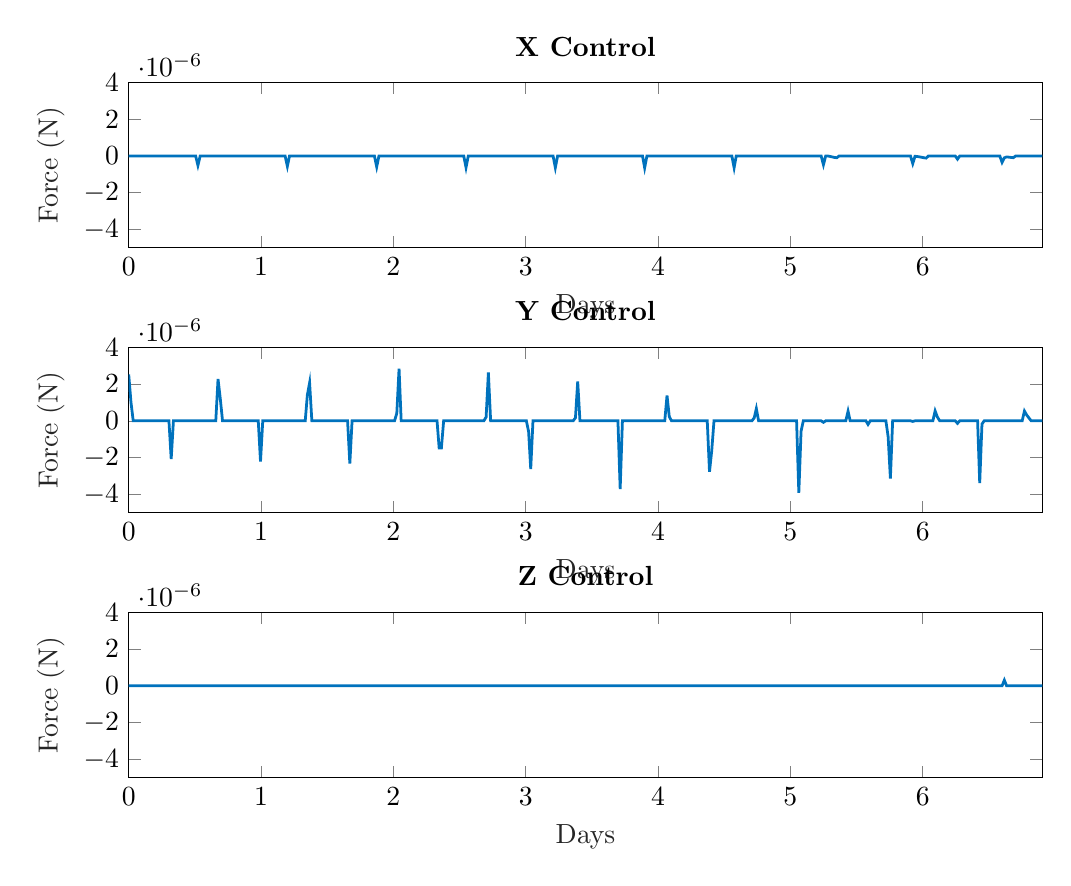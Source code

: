 % This file was created by matlab2tikz.
%
%The latest updates can be retrieved from
%  http://www.mathworks.com/matlabcentral/fileexchange/22022-matlab2tikz-matlab2tikz
%where you can also make suggestions and rate matlab2tikz.
%
\definecolor{mycolor1}{rgb}{0.0,0.447,0.741}%
%
\begin{tikzpicture}

\begin{axis}[%
width=4.568in,
height=0.827in,
at={(0.766in,3.215in)},
scale only axis,
xmin=0,
xmax=6.904,
xlabel style={font=\color{white!15!black}},
xlabel={Days},
ymin=-5e-06,
ymax=4e-06,
ylabel style={font=\color{white!15!black}},
ylabel={Force (N)},
axis background/.style={fill=white},
title style={font=\bfseries},
title={X Control}
]
\addplot [color=mycolor1, line width=1.0pt, forget plot]
  table[row sep=crcr]{%
0	4.1e-19\\
0.017	7.113e-19\\
0.034	9.578e-19\\
0.051	1.188e-18\\
0.068	1.435e-18\\
0.084	1.589e-18\\
0.101	1.691e-18\\
0.118	1.777e-18\\
0.135	1.856e-18\\
0.152	1.954e-18\\
0.169	2.085e-18\\
0.186	2.309e-18\\
0.203	2.442e-18\\
0.219	2.164e-18\\
0.236	1.985e-18\\
0.253	1.83e-18\\
0.27	1.669e-18\\
0.287	1.467e-18\\
0.304	1.252e-18\\
0.321	1.025e-18\\
0.338	7.858e-19\\
0.354	5.726e-19\\
0.371	3.551e-19\\
0.388	1.352e-19\\
0.405	-5.298e-20\\
0.422	-2.169e-19\\
0.439	-3.839e-19\\
0.456	-5.183e-19\\
0.473	-6.094e-19\\
0.49	-6.637e-19\\
0.506	-6.892e-19\\
0.523	-5.123e-07\\
0.54	-2.218e-16\\
0.557	-9.782e-17\\
0.574	-5.811e-17\\
0.591	-3.742e-17\\
0.608	-2.392e-17\\
0.625	-1.381e-17\\
0.641	-5.5e-18\\
0.658	1.797e-18\\
0.675	8.516e-18\\
0.692	1.482e-17\\
0.709	2.077e-17\\
0.726	2.623e-17\\
0.743	3.097e-17\\
0.76	3.475e-17\\
0.777	3.746e-17\\
0.793	3.931e-17\\
0.81	4.088e-17\\
0.827	4.308e-17\\
0.844	4.704e-17\\
0.861	3.742e-18\\
0.878	4.167e-18\\
0.895	3.899e-18\\
0.912	3.64e-18\\
0.928	3.378e-18\\
0.945	3.12e-18\\
0.962	2.806e-18\\
0.979	2.389e-18\\
0.996	1.949e-18\\
1.013	1.521e-18\\
1.03	1.093e-18\\
1.047	6.757e-19\\
1.063	2.985e-19\\
1.08	-1.201e-19\\
1.097	-3.982e-19\\
1.114	-6.579e-19\\
1.131	-9.655e-19\\
1.148	-1.173e-18\\
1.165	-1.303e-18\\
1.182	-1.304e-18\\
1.199	-5.59e-07\\
1.215	-8.958e-17\\
1.232	-3.662e-17\\
1.249	-2.155e-17\\
1.266	-1.404e-17\\
1.283	-9.169e-18\\
1.3	-5.525e-18\\
1.317	-2.536e-18\\
1.334	4.308e-20\\
1.35	2.386e-18\\
1.367	4.557e-18\\
1.384	6.52e-18\\
1.401	8.287e-18\\
1.418	9.823e-18\\
1.435	1.106e-17\\
1.452	1.199e-17\\
1.469	1.27e-17\\
1.485	1.342e-17\\
1.502	1.436e-17\\
1.519	1.593e-17\\
1.536	1.397e-18\\
1.553	1.269e-18\\
1.57	1.196e-18\\
1.587	1.15e-18\\
1.604	1.085e-18\\
1.621	9.597e-19\\
1.637	8.366e-19\\
1.654	7.223e-19\\
1.671	5.945e-19\\
1.688	4.714e-19\\
1.705	3.158e-19\\
1.722	1.772e-19\\
1.739	9.494e-20\\
1.756	-3.055e-20\\
1.772	-1.513e-19\\
1.789	-2.304e-19\\
1.806	-2.784e-19\\
1.823	-3.479e-19\\
1.84	-4.01e-19\\
1.857	-4.22e-19\\
1.874	-5.907e-07\\
1.891	-4.039e-16\\
1.907	-1.749e-16\\
1.924	-1.032e-16\\
1.941	-6.648e-17\\
1.958	-4.281e-17\\
1.975	-2.51e-17\\
1.992	-1.053e-17\\
2.009	2.349e-18\\
2.026	1.42e-17\\
2.043	2.548e-17\\
2.059	3.624e-17\\
2.076	4.613e-17\\
2.093	5.498e-17\\
2.11	6.223e-17\\
2.127	6.782e-17\\
2.144	7.219e-17\\
2.161	7.638e-17\\
2.178	8.227e-17\\
2.194	9.241e-17\\
2.211	4.358e-18\\
2.228	4.098e-18\\
2.245	4.0e-18\\
2.262	3.883e-18\\
2.279	3.765e-18\\
2.296	3.544e-18\\
2.313	3.229e-18\\
2.33	2.808e-18\\
2.346	2.358e-18\\
2.363	1.878e-18\\
2.38	1.41e-18\\
2.397	9.276e-19\\
2.414	4.704e-19\\
2.431	3.69e-20\\
2.448	-3.576e-19\\
2.465	-7.433e-19\\
2.481	-1.069e-18\\
2.498	-1.342e-18\\
2.515	-1.517e-18\\
2.532	-1.594e-18\\
2.549	-6.267e-07\\
2.566	-1.57e-17\\
2.583	-6.682e-18\\
2.6	-3.986e-18\\
2.616	-2.637e-18\\
2.633	-1.748e-18\\
2.65	-1.057e-18\\
2.667	-5.095e-19\\
2.684	-1.132e-20\\
2.701	4.173e-19\\
2.718	8.421e-19\\
2.735	1.221e-18\\
2.752	1.531e-18\\
2.768	1.807e-18\\
2.785	2.039e-18\\
2.802	2.21e-18\\
2.819	2.372e-18\\
2.836	2.546e-18\\
2.853	2.765e-18\\
2.87	3.207e-18\\
2.887	1.709e-18\\
2.903	1.431e-18\\
2.92	1.402e-18\\
2.937	1.318e-18\\
2.954	1.136e-18\\
2.971	1.048e-18\\
2.988	9.541e-19\\
3.005	8.281e-19\\
3.022	6.945e-19\\
3.038	5.888e-19\\
3.055	3.736e-19\\
3.072	3.029e-19\\
3.089	1.619e-19\\
3.106	3.211e-20\\
3.123	-2.602e-20\\
3.14	-1.1e-19\\
3.157	-2.939e-19\\
3.174	-3.328e-19\\
3.19	-3.813e-19\\
3.207	-4.617e-19\\
3.224	-6.342e-07\\
3.241	-1.373e-17\\
3.258	-6.637e-18\\
3.275	-3.907e-18\\
3.292	-2.57e-18\\
3.309	-1.574e-18\\
3.325	-9.292e-19\\
3.342	-6.115e-19\\
3.359	2.021e-19\\
3.376	6.598e-19\\
3.393	9.824e-19\\
3.41	1.445e-18\\
3.427	1.944e-18\\
3.444	2.231e-18\\
3.46	2.698e-18\\
3.477	2.905e-18\\
3.494	3.196e-18\\
3.511	3.582e-18\\
3.528	4.121e-18\\
3.545	5.073e-18\\
3.562	6.915e-17\\
3.579	6.177e-17\\
3.596	5.84e-17\\
3.612	5.616e-17\\
3.629	5.417e-17\\
3.646	5.151e-17\\
3.663	4.737e-17\\
3.68	4.189e-17\\
3.697	3.545e-17\\
3.714	2.922e-17\\
3.731	2.25e-17\\
3.747	1.639e-17\\
3.764	1.021e-17\\
3.781	4.212e-18\\
3.798	-1.484e-18\\
3.815	-6.662e-18\\
3.832	-1.102e-17\\
3.849	-1.537e-17\\
3.866	-1.821e-17\\
3.883	-2.01e-17\\
3.899	-6.413e-07\\
3.916	-4.562e-16\\
3.933	-2.155e-16\\
3.95	-1.311e-16\\
3.967	-8.675e-17\\
3.984	-5.847e-17\\
4.001	-3.801e-17\\
4.018	-2.175e-17\\
4.034	-7.755e-18\\
4.051	5.057e-18\\
4.068	1.741e-17\\
4.085	2.964e-17\\
4.102	4.174e-17\\
4.119	5.35e-17\\
4.136	6.453e-17\\
4.153	7.45e-17\\
4.169	8.37e-17\\
4.186	9.359e-17\\
4.203	1.075e-16\\
4.22	1.324e-16\\
4.237	5.636e-18\\
4.254	4.7e-18\\
4.271	4.303e-18\\
4.288	4.075e-18\\
4.305	3.893e-18\\
4.321	3.717e-18\\
4.338	3.372e-18\\
4.355	2.99e-18\\
4.372	2.524e-18\\
4.389	2.087e-18\\
4.406	1.638e-18\\
4.423	1.175e-18\\
4.44	7.397e-19\\
4.456	2.981e-19\\
4.473	-1.132e-19\\
4.49	-5.15e-19\\
4.507	-8.533e-19\\
4.524	-1.17e-18\\
4.541	-1.393e-18\\
4.558	-1.537e-18\\
4.575	-6.396e-07\\
4.591	-3.314e-18\\
4.608	-1.574e-18\\
4.625	-9.556e-19\\
4.642	-6.273e-19\\
4.659	-4.071e-19\\
4.676	-2.486e-19\\
4.693	-1.184e-19\\
4.71	-5.665e-21\\
4.727	1.058e-19\\
4.743	2.133e-19\\
4.76	3.265e-19\\
4.777	4.276e-19\\
4.794	5.406e-19\\
4.811	6.341e-19\\
4.828	7.315e-19\\
4.845	8.262e-19\\
4.862	9.551e-19\\
4.878	1.16e-18\\
4.895	1.603e-18\\
4.912	-6.368e-18\\
4.929	-3.42e-18\\
4.946	-1.406e-18\\
4.963	-3.444e-19\\
4.98	4.88e-19\\
4.997	1.416e-18\\
5.013	1.923e-18\\
5.03	2.266e-18\\
5.047	2.196e-18\\
5.064	2.141e-18\\
5.081	1.737e-18\\
5.098	1.332e-18\\
5.115	7.646e-19\\
5.132	9.63e-20\\
5.149	-5.106e-19\\
5.165	-9.616e-19\\
5.182	-1.629e-18\\
5.199	-2.021e-18\\
5.216	-2.515e-18\\
5.233	-3.221e-18\\
5.25	-4.776e-07\\
5.267	-2.253e-18\\
5.284	-3.614e-10\\
5.3	-2.314e-08\\
5.317	-5.053e-08\\
5.334	-7.983e-08\\
5.351	-9.527e-08\\
5.368	-1.262e-18\\
5.385	-4.807e-19\\
5.402	-3.175e-19\\
5.419	-9.699e-20\\
5.436	-7.135e-21\\
5.452	1.056e-19\\
5.469	2.384e-19\\
5.486	3.39e-19\\
5.503	4.53e-19\\
5.52	5.477e-19\\
5.537	7.413e-19\\
5.554	8.973e-19\\
5.571	1.32e-18\\
5.587	-9.061e-18\\
5.604	-2.28e-18\\
5.621	-1.139e-18\\
5.638	-6.251e-19\\
5.655	-3.095e-19\\
5.672	-8.713e-20\\
5.689	6.544e-20\\
5.706	1.667e-19\\
5.722	2.193e-19\\
5.739	2.398e-19\\
5.756	2.256e-19\\
5.773	1.872e-19\\
5.79	1.178e-19\\
5.807	3.314e-20\\
5.824	-6.937e-20\\
5.841	-1.813e-19\\
5.858	-2.848e-19\\
5.874	-3.822e-19\\
5.891	-4.606e-19\\
5.908	-5.109e-19\\
5.925	-4.138e-07\\
5.942	-1.434e-08\\
5.959	-2.778e-08\\
5.976	-4.705e-08\\
5.993	-7.016e-08\\
6.009	-9.469e-08\\
6.026	-1.138e-07\\
6.043	-1.849e-16\\
6.06	-2.731e-16\\
6.077	-1.47e-16\\
6.094	-4.917e-17\\
6.111	3.393e-17\\
6.128	9.867e-17\\
6.144	1.742e-16\\
6.161	2.52e-16\\
6.178	3.354e-16\\
6.195	4.318e-16\\
6.212	5.629e-16\\
6.229	8.015e-16\\
6.246	1.495e-15\\
6.263	-1.709e-07\\
6.28	-7.764e-18\\
6.296	-3.466e-18\\
6.313	-1.839e-18\\
6.33	-9.855e-19\\
6.347	-3.743e-19\\
6.364	7.892e-20\\
6.381	3.535e-19\\
6.398	6.05e-19\\
6.415	5.844e-19\\
6.431	6.192e-19\\
6.448	5.985e-19\\
6.465	4.941e-19\\
6.482	3.377e-19\\
6.499	1.357e-19\\
6.516	-5.866e-20\\
6.533	-1.768e-19\\
6.55	-1.967e-18\\
6.566	-1.63e-18\\
6.583	-1.548e-18\\
6.6	-3.482e-07\\
6.617	-9.818e-08\\
6.634	-5.027e-08\\
6.651	-6.331e-08\\
6.668	-7.93e-08\\
6.685	-9.031e-08\\
6.702	-1.126e-18\\
6.718	-5.392e-19\\
6.735	-2.613e-19\\
6.752	-8.142e-20\\
6.769	4.347e-20\\
6.786	1.428e-19\\
6.803	2.443e-19\\
6.82	4.088e-19\\
6.837	5.036e-19\\
6.853	7.388e-19\\
6.87	9.641e-19\\
6.887	1.378e-18\\
6.904	2.848e-18\\
};
\end{axis}

\begin{axis}[%
width=4.568in,
height=0.827in,
at={(0.766in,1.891in)},
scale only axis,
xmin=0,
xmax=6.904,
xlabel style={font=\color{white!15!black}},
xlabel={Days},
ymin=-5e-06,
ymax=4e-06,
ylabel style={font=\color{white!15!black}},
ylabel={Force (N)},
axis background/.style={fill=white},
title style={font=\bfseries},
title={Y Control}
]
\addplot [color=mycolor1, line width=1.0pt, forget plot]
  table[row sep=crcr]{%
0	2.523e-06\\
0.017	1.018e-06\\
0.034	6.372e-17\\
0.051	1.953e-17\\
0.068	9.072e-18\\
0.084	5.094e-18\\
0.101	3.063e-18\\
0.118	1.878e-18\\
0.135	1.045e-18\\
0.152	4.22e-19\\
0.169	-1.656e-19\\
0.186	-6.812e-19\\
0.203	-1.3e-18\\
0.219	-1.992e-18\\
0.236	-3.056e-18\\
0.253	-5.159e-18\\
0.27	-9.833e-18\\
0.287	-2.679e-17\\
0.304	-9.168e-17\\
0.321	-2.079e-06\\
0.338	-1.847e-16\\
0.354	-3.226e-17\\
0.371	-1.306e-17\\
0.388	-7.056e-18\\
0.405	-4.311e-18\\
0.422	-2.854e-18\\
0.439	-1.923e-18\\
0.456	-1.221e-18\\
0.473	-7.132e-19\\
0.49	-2.891e-19\\
0.506	1.052e-19\\
0.523	-1.617e-18\\
0.54	1.134e-17\\
0.557	2.46e-17\\
0.574	4.086e-17\\
0.591	6.491e-17\\
0.608	1.079e-16\\
0.625	2.12e-16\\
0.641	6.397e-16\\
0.658	2.018e-15\\
0.675	2.275e-06\\
0.692	1.207e-06\\
0.709	1.447e-15\\
0.726	4.387e-16\\
0.743	1.971e-16\\
0.76	1.1e-16\\
0.777	6.71e-17\\
0.793	4.123e-17\\
0.81	2.323e-17\\
0.827	8.948e-18\\
0.844	-4.163e-18\\
0.861	-1.391e-18\\
0.878	-2.529e-18\\
0.895	-3.922e-18\\
0.912	-5.82e-18\\
0.928	-9.844e-18\\
0.945	-1.846e-17\\
0.962	-4.737e-17\\
0.979	-3.172e-16\\
0.996	-2.221e-06\\
1.013	-2.991e-16\\
1.03	-6.4e-17\\
1.047	-2.53e-17\\
1.063	-1.35e-17\\
1.08	-8.31e-18\\
1.097	-5.455e-18\\
1.114	-3.607e-18\\
1.131	-2.353e-18\\
1.148	-1.42e-18\\
1.165	-5.741e-19\\
1.182	1.897e-19\\
1.199	-1.327e-18\\
1.215	3.084e-18\\
1.232	7.161e-18\\
1.249	1.16e-17\\
1.266	1.772e-17\\
1.283	2.884e-17\\
1.3	5.876e-17\\
1.317	2.215e-16\\
1.334	1.358e-15\\
1.35	1.403e-06\\
1.367	2.067e-06\\
1.384	7.922e-16\\
1.401	1.828e-16\\
1.418	6.314e-17\\
1.435	3.275e-17\\
1.452	2.038e-17\\
1.469	1.288e-17\\
1.485	7.313e-18\\
1.502	2.621e-18\\
1.519	-1.899e-18\\
1.536	-4.968e-19\\
1.553	-8.159e-19\\
1.57	-1.078e-18\\
1.587	-1.577e-18\\
1.604	-2.509e-18\\
1.621	-4.873e-18\\
1.637	-1.288e-17\\
1.654	-1.003e-16\\
1.671	-2.332e-06\\
1.688	-9.387e-17\\
1.705	-2.326e-17\\
1.722	-7.953e-18\\
1.739	-4.062e-18\\
1.756	-2.433e-18\\
1.772	-1.585e-18\\
1.789	-1.085e-18\\
1.806	-7.33e-19\\
1.823	-4.088e-19\\
1.84	-1.432e-19\\
1.857	4.881e-20\\
1.874	-5.494e-18\\
1.891	1.749e-17\\
1.907	4.099e-17\\
1.924	6.957e-17\\
1.941	1.103e-16\\
1.958	1.792e-16\\
1.975	3.256e-16\\
1.992	8.108e-16\\
2.009	3.934e-15\\
2.026	4.121e-07\\
2.043	2.842e-06\\
2.059	7.401e-15\\
2.076	7.15e-16\\
2.093	3.772e-16\\
2.11	1.968e-16\\
2.127	1.158e-16\\
2.144	6.982e-17\\
2.161	3.849e-17\\
2.178	1.355e-17\\
2.194	-1.012e-17\\
2.211	-1.548e-18\\
2.228	-2.64e-18\\
2.245	-3.828e-18\\
2.262	-5.586e-18\\
2.279	-8.977e-18\\
2.296	-1.61e-17\\
2.313	-3.573e-17\\
2.33	-1.938e-16\\
2.346	-1.483e-06\\
2.363	-1.48e-06\\
2.38	-1.778e-16\\
2.397	-4.8e-17\\
2.414	-2.183e-17\\
2.431	-1.24e-17\\
2.448	-7.914e-18\\
2.465	-5.28e-18\\
2.481	-3.549e-18\\
2.498	-2.256e-18\\
2.515	-1.237e-18\\
2.532	-2.884e-19\\
2.549	-2.609e-19\\
2.566	5.89e-19\\
2.583	1.415e-18\\
2.6	2.264e-18\\
2.616	3.355e-18\\
2.633	5.03e-18\\
2.65	8.726e-18\\
2.667	2.396e-17\\
2.684	1.852e-16\\
2.701	2.063e-07\\
2.718	2.626e-06\\
2.735	1.859e-16\\
2.752	4.202e-17\\
2.768	1.133e-17\\
2.785	4.586e-18\\
2.802	2.695e-18\\
2.819	1.704e-18\\
2.836	9.399e-19\\
2.853	1.913e-19\\
2.87	-6.809e-19\\
2.887	-3.403e-19\\
2.903	-5.247e-19\\
2.92	-9.442e-19\\
2.937	-1.528e-18\\
2.954	-2.589e-18\\
2.971	-4.533e-18\\
2.988	-1.162e-17\\
3.005	-6.656e-17\\
3.022	-5.838e-07\\
3.038	-2.626e-06\\
3.055	-6.213e-17\\
3.072	-1.434e-17\\
3.089	-6.066e-18\\
3.106	-3.247e-18\\
3.123	-2.008e-18\\
3.14	-1.246e-18\\
3.157	-8.094e-19\\
3.174	-5.263e-19\\
3.19	-3.031e-19\\
3.207	4.298e-20\\
3.224	-3.366e-19\\
3.241	3.637e-19\\
3.258	1.555e-18\\
3.275	2.605e-18\\
3.292	4.241e-18\\
3.309	6.851e-18\\
3.325	1.208e-17\\
3.342	2.502e-17\\
3.359	8.813e-17\\
3.376	1.638e-07\\
3.393	2.139e-06\\
3.41	9.663e-17\\
3.427	3.409e-17\\
3.444	1.366e-17\\
3.46	7.127e-18\\
3.477	4.127e-18\\
3.494	2.477e-18\\
3.511	1.258e-18\\
3.528	3.974e-19\\
3.545	-5.74e-19\\
3.562	-6.211e-19\\
3.579	-1.579e-17\\
3.596	-3.292e-17\\
3.612	-5.638e-17\\
3.629	-9.303e-17\\
3.646	-1.575e-16\\
3.663	-2.978e-16\\
3.68	-6.889e-16\\
3.697	-2.229e-15\\
3.714	-3.716e-06\\
3.731	-1.396e-14\\
3.747	-1.446e-15\\
3.764	-5.18e-16\\
3.781	-2.558e-16\\
3.798	-1.497e-16\\
3.815	-9.504e-17\\
3.832	-6.312e-17\\
3.849	-4.072e-17\\
3.866	-2.485e-17\\
3.883	-1.195e-17\\
3.899	-3.058e-17\\
3.916	-4.732e-18\\
3.933	1.75e-17\\
3.95	4.181e-17\\
3.967	7.37e-17\\
3.984	1.214e-16\\
4.001	1.996e-16\\
4.018	3.423e-16\\
4.034	6.635e-16\\
4.051	1.559e-15\\
4.068	1.382e-06\\
4.085	2.259e-07\\
4.102	2.627e-15\\
4.119	6.27e-16\\
4.136	3.547e-16\\
4.153	2.289e-16\\
4.169	1.406e-16\\
4.186	7.915e-17\\
4.203	3.677e-17\\
4.22	4.928e-18\\
4.237	-1.597e-19\\
4.254	-1.337e-18\\
4.271	-2.604e-18\\
4.288	-4.239e-18\\
4.305	-6.852e-18\\
4.321	-1.151e-17\\
4.338	-2.164e-17\\
4.355	-4.95e-17\\
4.372	-1.572e-16\\
4.389	-2.777e-06\\
4.406	-1.615e-06\\
4.423	-1.41e-16\\
4.44	-4.136e-17\\
4.456	-1.928e-17\\
4.473	-1.106e-17\\
4.49	-7.059e-18\\
4.507	-4.711e-18\\
4.524	-3.13e-18\\
4.541	-1.962e-18\\
4.558	-9.822e-19\\
4.575	-1.247e-19\\
4.591	7.542e-20\\
4.608	2.766e-19\\
4.625	5.229e-19\\
4.642	8.695e-19\\
4.659	1.432e-18\\
4.676	2.5e-18\\
4.693	5.082e-18\\
4.71	1.566e-17\\
4.727	1.613e-07\\
4.743	6.626e-07\\
4.76	2.403e-17\\
4.777	7.363e-18\\
4.794	3.016e-18\\
4.811	1.544e-18\\
4.828	8.937e-19\\
4.845	5.231e-19\\
4.862	2.748e-19\\
4.878	5.424e-20\\
4.895	-1.574e-19\\
4.912	-1.501e-17\\
4.929	-1.729e-17\\
4.946	-2.048e-17\\
4.963	-2.551e-17\\
4.98	-3.435e-17\\
4.997	-4.895e-17\\
5.013	-7.933e-17\\
5.03	-1.618e-16\\
5.047	-6.326e-16\\
5.064	-3.92e-06\\
5.081	-5.671e-07\\
5.098	-5.613e-16\\
5.115	-1.321e-16\\
5.132	-5.89e-17\\
5.149	-3.335e-17\\
5.165	-2.068e-17\\
5.182	-1.389e-17\\
5.199	-9.783e-18\\
5.216	-6.662e-18\\
5.233	-4.563e-18\\
5.25	-8.214e-08\\
5.267	-4.306e-18\\
5.284	-6.276e-19\\
5.3	-2.595e-19\\
5.317	4.314e-20\\
5.334	3.049e-19\\
5.351	8.886e-19\\
5.368	1.367e-18\\
5.385	2.458e-18\\
5.402	5.222e-18\\
5.419	1.5e-17\\
5.436	5.228e-07\\
5.452	6.349e-17\\
5.469	9.278e-18\\
5.486	3.681e-18\\
5.503	1.845e-18\\
5.52	1.057e-18\\
5.537	5.247e-19\\
5.554	2.282e-19\\
5.571	9.484e-20\\
5.587	-1.972e-07\\
5.604	-2.825e-17\\
5.621	-1.81e-17\\
5.638	-1.618e-17\\
5.655	-1.717e-17\\
5.672	-2.088e-17\\
5.689	-2.961e-17\\
5.706	-5.318e-17\\
5.722	-1.626e-16\\
5.739	-8.706e-07\\
5.756	-3.144e-06\\
5.773	-1.535e-16\\
5.79	-3.575e-17\\
5.807	-1.535e-17\\
5.824	-8.403e-18\\
5.841	-5.2e-18\\
5.858	-3.448e-18\\
5.874	-2.378e-18\\
5.891	-1.655e-18\\
5.908	-1.13e-18\\
5.925	-3.43e-08\\
5.942	-7.532e-16\\
5.959	-3.461e-16\\
5.976	-1.427e-16\\
5.993	1.173e-17\\
6.009	2.127e-16\\
6.026	5.819e-16\\
6.043	1.086e-15\\
6.06	2.275e-15\\
6.077	7.333e-15\\
6.094	5.379e-07\\
6.111	2.082e-07\\
6.128	6.415e-09\\
6.144	6.251e-15\\
6.161	1.968e-15\\
6.178	9.173e-16\\
6.195	4.889e-16\\
6.212	2.64e-16\\
6.229	1.163e-16\\
6.246	-1.371e-17\\
6.263	-1.39e-07\\
6.28	-4.85e-17\\
6.296	-3.013e-17\\
6.313	-2.583e-17\\
6.33	-2.608e-17\\
6.347	-2.981e-17\\
6.364	-3.871e-17\\
6.381	-6.027e-17\\
6.398	-1.424e-16\\
6.415	-3.48e-16\\
6.431	-3.39e-06\\
6.448	-1.781e-07\\
6.465	-2.897e-16\\
6.482	-7.522e-17\\
6.499	-3.38e-17\\
6.516	-1.88e-17\\
6.533	-1.213e-17\\
6.55	-4.85e-18\\
6.566	-3.535e-18\\
6.583	-2.395e-18\\
6.6	-2.183e-18\\
6.617	-6.987e-19\\
6.634	-3.092e-19\\
6.651	-2.891e-20\\
6.668	1.924e-19\\
6.685	5.935e-19\\
6.702	9.933e-19\\
6.718	1.819e-18\\
6.735	3.788e-18\\
6.752	1.157e-17\\
6.769	5.299e-07\\
6.786	3.155e-07\\
6.803	1.549e-07\\
6.82	4.762e-18\\
6.837	1.812e-18\\
6.853	9.607e-19\\
6.87	4.919e-19\\
6.887	2.912e-19\\
6.904	2.147e-19\\
};
\end{axis}

\begin{axis}[%
width=4.568in,
height=0.827in,
at={(0.766in,0.566in)},
scale only axis,
xmin=0,
xmax=6.904,
xlabel style={font=\color{white!15!black}},
xlabel={Days},
ymin=-5e-06,
ymax=4e-06,
ylabel style={font=\color{white!15!black}},
ylabel={Force (N)},
axis background/.style={fill=white},
title style={font=\bfseries},
title={Z Control}
]
\addplot [color=mycolor1, line width=1.0pt, forget plot]
  table[row sep=crcr]{%
0	5.801e-20\\
0.017	-4.875e-20\\
0.034	-1.751e-19\\
0.051	-2.855e-19\\
0.068	-3.726e-19\\
0.084	-4.803e-19\\
0.101	-5.3e-19\\
0.118	-6.339e-19\\
0.135	-6.844e-19\\
0.152	-7.414e-19\\
0.169	-8.284e-19\\
0.186	-7.709e-19\\
0.203	-7.137e-19\\
0.219	-6.625e-19\\
0.236	-6.214e-19\\
0.253	-5.458e-19\\
0.27	-4.757e-19\\
0.287	-3.911e-19\\
0.304	-3.078e-19\\
0.321	-2.187e-19\\
0.338	-9.328e-20\\
0.354	-8.324e-21\\
0.371	8.612e-20\\
0.388	1.795e-19\\
0.405	2.749e-19\\
0.422	3.549e-19\\
0.439	4.309e-19\\
0.456	4.909e-19\\
0.473	5.417e-19\\
0.49	5.682e-19\\
0.506	5.683e-19\\
0.523	1.142e-17\\
0.54	1.24e-17\\
0.557	1.27e-17\\
0.574	1.237e-17\\
0.591	1.149e-17\\
0.608	1.013e-17\\
0.625	8.372e-18\\
0.641	6.301e-18\\
0.658	3.985e-18\\
0.675	1.509e-18\\
0.692	-1.065e-18\\
0.709	-3.647e-18\\
0.726	-6.17e-18\\
0.743	-8.552e-18\\
0.76	-1.074e-17\\
0.777	-1.268e-17\\
0.793	-1.439e-17\\
0.81	-1.593e-17\\
0.827	-1.743e-17\\
0.844	-1.903e-17\\
0.861	-1.463e-18\\
0.878	-1.43e-18\\
0.895	-1.279e-18\\
0.912	-1.166e-18\\
0.928	-1.063e-18\\
0.945	-9.232e-19\\
0.962	-7.241e-19\\
0.979	-5.775e-19\\
0.996	-3.567e-19\\
1.013	-2.162e-19\\
1.03	-1.724e-20\\
1.047	1.778e-19\\
1.063	3.903e-19\\
1.08	5.355e-19\\
1.097	6.77e-19\\
1.114	8.549e-19\\
1.131	9.314e-19\\
1.148	1.014e-18\\
1.165	1.094e-18\\
1.182	1.113e-18\\
1.199	4.82e-18\\
1.215	5.245e-18\\
1.232	5.414e-18\\
1.249	5.343e-18\\
1.266	5.045e-18\\
1.283	4.558e-18\\
1.3	3.885e-18\\
1.317	3.082e-18\\
1.334	2.189e-18\\
1.35	1.208e-18\\
1.367	1.778e-19\\
1.384	-8.556e-19\\
1.401	-1.886e-18\\
1.418	-2.861e-18\\
1.435	-3.754e-18\\
1.452	-4.558e-18\\
1.469	-5.261e-18\\
1.485	-5.894e-18\\
1.502	-6.486e-18\\
1.519	-7.134e-18\\
1.536	-4.683e-19\\
1.553	-4.42e-19\\
1.57	-4.36e-19\\
1.587	-3.773e-19\\
1.604	-3.616e-19\\
1.621	-3.298e-19\\
1.637	-2.752e-19\\
1.654	-1.79e-19\\
1.671	-1.244e-19\\
1.688	-6.575e-20\\
1.705	-8.239e-22\\
1.722	3.693e-20\\
1.739	1.478e-19\\
1.756	1.915e-19\\
1.772	2.333e-19\\
1.789	3.0e-19\\
1.806	3.198e-19\\
1.823	3.167e-19\\
1.84	3.993e-19\\
1.857	3.557e-19\\
1.874	2.591e-17\\
1.891	2.762e-17\\
1.907	2.801e-17\\
1.924	2.715e-17\\
1.941	2.52e-17\\
1.958	2.23e-17\\
1.975	1.864e-17\\
1.992	1.435e-17\\
2.009	9.641e-18\\
2.026	4.57e-18\\
2.043	-6.649e-19\\
2.059	-5.899e-18\\
2.076	-1.114e-17\\
2.093	-1.608e-17\\
2.11	-2.077e-17\\
2.127	-2.494e-17\\
2.144	-2.872e-17\\
2.161	-3.209e-17\\
2.178	-3.541e-17\\
2.194	-3.885e-17\\
2.211	-2.035e-18\\
2.228	-1.903e-18\\
2.245	-1.807e-18\\
2.262	-1.622e-18\\
2.279	-1.451e-18\\
2.296	-1.214e-18\\
2.313	-9.817e-19\\
2.33	-7.141e-19\\
2.346	-4.62e-19\\
2.363	-1.796e-19\\
2.38	9.981e-20\\
2.397	3.567e-19\\
2.414	5.96e-19\\
2.431	8.303e-19\\
2.448	1.063e-18\\
2.465	1.243e-18\\
2.481	1.384e-18\\
2.498	1.534e-18\\
2.515	1.647e-18\\
2.532	1.618e-18\\
2.549	1.231e-18\\
2.566	1.332e-18\\
2.583	1.366e-18\\
2.6	1.346e-18\\
2.616	1.291e-18\\
2.633	1.165e-18\\
2.65	1.007e-18\\
2.667	8.308e-19\\
2.684	6.309e-19\\
2.701	4.126e-19\\
2.718	1.768e-19\\
2.735	-6.79e-20\\
2.752	-3.036e-19\\
2.768	-5.36e-19\\
2.785	-7.41e-19\\
2.802	-9.464e-19\\
2.819	-1.127e-18\\
2.836	-1.301e-18\\
2.853	-1.431e-18\\
2.87	-1.597e-18\\
2.887	-6.888e-19\\
2.903	-6.108e-19\\
2.92	-6.333e-19\\
2.937	-5.264e-19\\
2.954	-4.371e-19\\
2.971	-3.969e-19\\
2.988	-2.203e-19\\
3.005	-2.781e-19\\
3.022	-1.294e-19\\
3.038	-1.307e-20\\
3.055	4.158e-20\\
3.072	1.48e-19\\
3.089	2.508e-19\\
3.106	3.425e-19\\
3.123	4.514e-19\\
3.14	4.649e-19\\
3.157	5.196e-19\\
3.174	5.989e-19\\
3.19	6.232e-19\\
3.207	6.532e-19\\
3.224	1.343e-18\\
3.241	1.582e-18\\
3.258	1.383e-18\\
3.275	1.444e-18\\
3.292	1.426e-18\\
3.309	1.105e-18\\
3.325	1.019e-18\\
3.342	6.274e-19\\
3.359	3.77e-19\\
3.376	2.084e-19\\
3.393	-7.708e-20\\
3.41	-2.283e-19\\
3.427	-4.702e-19\\
3.444	-8.888e-19\\
3.46	-9.948e-19\\
3.477	-1.082e-18\\
3.494	-1.365e-18\\
3.511	-1.538e-18\\
3.528	-1.582e-18\\
3.545	-2.044e-18\\
3.562	-3.007e-17\\
3.579	-2.745e-17\\
3.596	-2.447e-17\\
3.612	-2.164e-17\\
3.629	-1.899e-17\\
3.646	-1.57e-17\\
3.663	-1.207e-17\\
3.68	-8.274e-18\\
3.697	-4.622e-18\\
3.714	-7.723e-19\\
3.731	3.25e-18\\
3.747	6.928e-18\\
3.764	1.052e-17\\
3.781	1.373e-17\\
3.798	1.726e-17\\
3.815	1.985e-17\\
3.832	2.228e-17\\
3.849	2.399e-17\\
3.866	2.529e-17\\
3.883	2.569e-17\\
3.899	4.374e-17\\
3.916	4.597e-17\\
3.933	4.609e-17\\
3.95	4.432e-17\\
3.967	4.095e-17\\
3.984	3.632e-17\\
4.001	3.075e-17\\
4.018	2.451e-17\\
4.034	1.781e-17\\
4.051	1.079e-17\\
4.068	3.541e-18\\
4.085	-3.838e-18\\
4.102	-1.127e-17\\
4.119	-1.864e-17\\
4.136	-2.578e-17\\
4.153	-3.255e-17\\
4.169	-3.879e-17\\
4.186	-4.448e-17\\
4.203	-4.979e-17\\
4.22	-5.51e-17\\
4.237	-2.735e-18\\
4.254	-2.491e-18\\
4.271	-2.221e-18\\
4.288	-1.957e-18\\
4.305	-1.679e-18\\
4.321	-1.404e-18\\
4.338	-1.064e-18\\
4.355	-7.224e-19\\
4.372	-3.86e-19\\
4.389	-5.655e-20\\
4.406	2.944e-19\\
4.423	6.414e-19\\
4.44	9.522e-19\\
4.456	1.284e-18\\
4.473	1.577e-18\\
4.49	1.847e-18\\
4.507	2.096e-18\\
4.524	2.265e-18\\
4.541	2.411e-18\\
4.558	2.466e-18\\
4.575	4.919e-19\\
4.591	5.157e-19\\
4.608	5.086e-19\\
4.625	4.872e-19\\
4.642	4.448e-19\\
4.659	3.867e-19\\
4.676	3.259e-19\\
4.693	2.57e-19\\
4.71	1.865e-19\\
4.727	1.223e-19\\
4.743	4.79e-20\\
4.76	-2.337e-20\\
4.777	-9.295e-20\\
4.794	-1.697e-19\\
4.811	-2.435e-19\\
4.828	-3.082e-19\\
4.845	-3.793e-19\\
4.862	-4.5e-19\\
4.878	-5.151e-19\\
4.895	-5.944e-19\\
4.912	-4.942e-18\\
4.929	-5.612e-18\\
4.946	-5.502e-18\\
4.963	-4.797e-18\\
4.98	-4.715e-18\\
4.997	-3.771e-18\\
5.013	-2.864e-18\\
5.03	-1.983e-18\\
5.047	-1.164e-18\\
5.064	-3.283e-19\\
5.081	4.484e-19\\
5.098	1.258e-18\\
5.115	2.239e-18\\
5.132	2.872e-18\\
5.149	3.763e-18\\
5.165	4.538e-18\\
5.182	5.11e-18\\
5.199	5.703e-18\\
5.216	6.093e-18\\
5.233	6.218e-18\\
5.25	9.113e-19\\
5.267	1.042e-18\\
5.284	7.838e-19\\
5.3	7.602e-19\\
5.317	6.314e-19\\
5.334	5.197e-19\\
5.351	3.717e-19\\
5.368	2.954e-19\\
5.385	2.207e-19\\
5.402	1.458e-19\\
5.419	3.921e-20\\
5.436	2.314e-20\\
5.452	-6.871e-20\\
5.469	-1.635e-19\\
5.486	-2.264e-19\\
5.503	-3.178e-19\\
5.52	-3.797e-19\\
5.537	-4.202e-19\\
5.554	-5.026e-19\\
5.571	-6.021e-19\\
5.587	-1.021e-18\\
5.604	-1.15e-18\\
5.621	-1.182e-18\\
5.638	-1.108e-18\\
5.655	-9.723e-19\\
5.672	-7.976e-19\\
5.689	-6.166e-19\\
5.706	-4.289e-19\\
5.722	-2.41e-19\\
5.739	-6.117e-20\\
5.756	1.195e-19\\
5.773	3.009e-19\\
5.79	4.827e-19\\
5.807	6.652e-19\\
5.824	8.543e-19\\
5.841	1.033e-18\\
5.858	1.203e-18\\
5.874	1.357e-18\\
5.891	1.48e-18\\
5.908	1.558e-18\\
5.925	9.384e-16\\
5.942	9.161e-16\\
5.959	8.445e-16\\
5.976	7.242e-16\\
5.993	5.79e-16\\
6.009	4.289e-16\\
6.026	3.191e-16\\
6.043	2.618e-16\\
6.06	1.95e-16\\
6.077	1.323e-16\\
6.094	7.313e-17\\
6.111	1.657e-17\\
6.128	-4.046e-17\\
6.144	-9.771e-17\\
6.161	-1.577e-16\\
6.178	-2.215e-16\\
6.195	-2.902e-16\\
6.212	-3.645e-16\\
6.229	-4.467e-16\\
6.246	-5.446e-16\\
6.263	-3.054e-18\\
6.28	-3.493e-18\\
6.296	-3.576e-18\\
6.313	-3.333e-18\\
6.33	-2.882e-18\\
6.347	-2.323e-18\\
6.364	-1.752e-18\\
6.381	-1.202e-18\\
6.398	-6.962e-19\\
6.415	-1.835e-19\\
6.431	3.072e-19\\
6.448	8.019e-19\\
6.465	1.339e-18\\
6.482	1.869e-18\\
6.499	2.474e-18\\
6.516	3.06e-18\\
6.533	3.73e-18\\
6.55	3.804e-18\\
6.566	4.417e-18\\
6.583	4.834e-18\\
6.6	1.831e-15\\
6.617	3.071e-07\\
6.634	1.218e-17\\
6.651	4.123e-18\\
6.668	2.064e-18\\
6.685	1.282e-18\\
6.702	9.434e-19\\
6.718	6.819e-19\\
6.735	4.737e-19\\
6.752	3.292e-19\\
6.769	2.042e-19\\
6.786	9.342e-20\\
6.803	-3.052e-20\\
6.82	-1.45e-19\\
6.837	-2.695e-19\\
6.853	-4.133e-19\\
6.87	-5.935e-19\\
6.887	-8.929e-19\\
6.904	-1.258e-18\\
};
\end{axis}
\end{tikzpicture}%